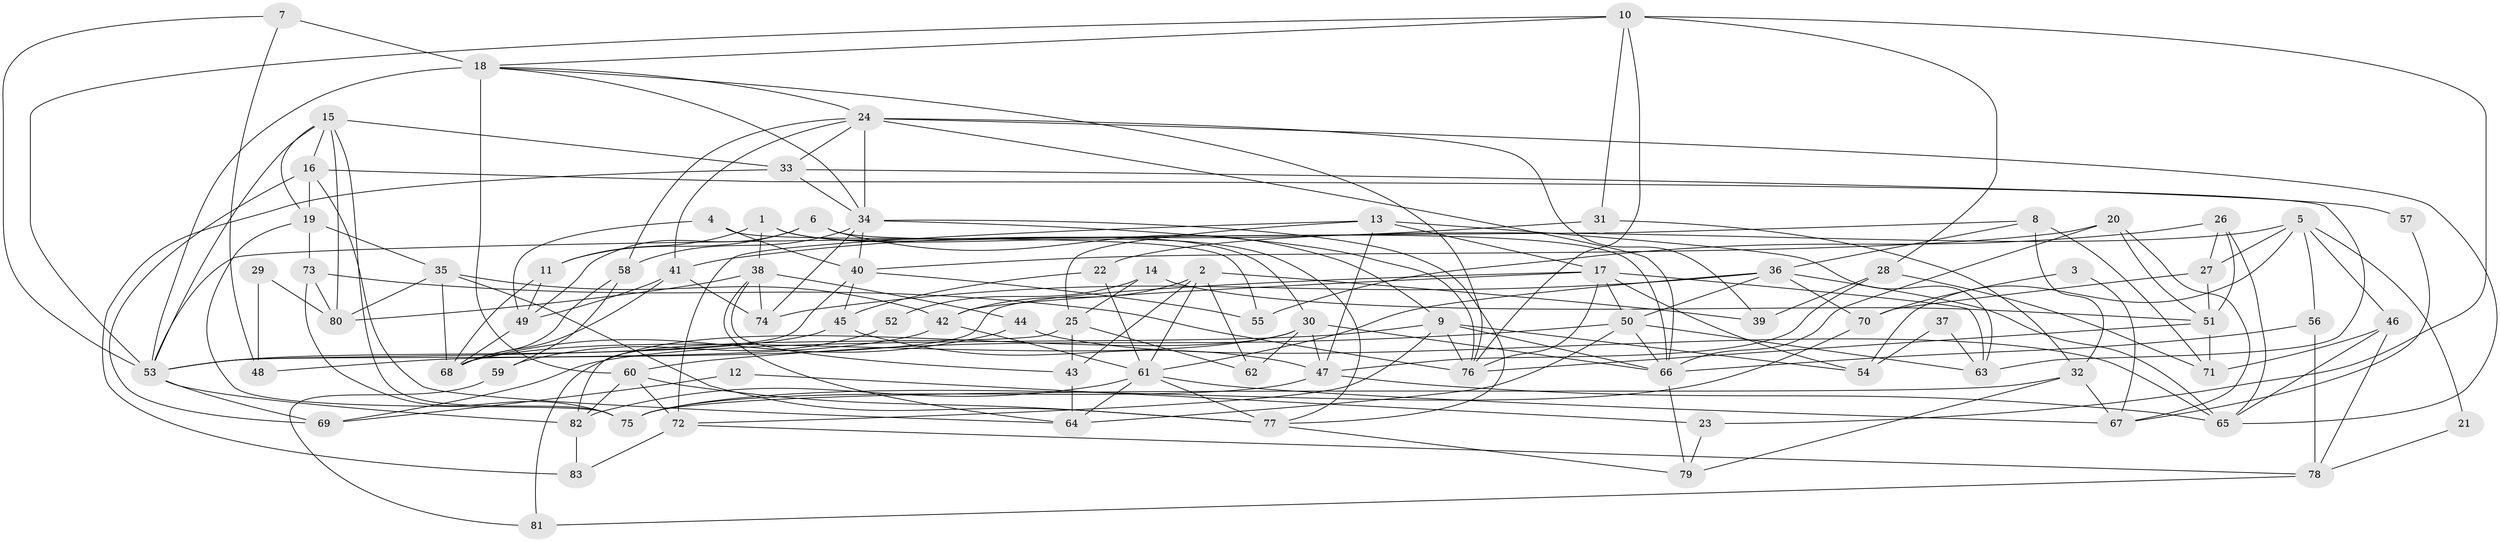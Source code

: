 // original degree distribution, {5: 0.17796610169491525, 4: 0.3220338983050847, 3: 0.22033898305084745, 6: 0.0847457627118644, 2: 0.1440677966101695, 7: 0.0423728813559322, 8: 0.00847457627118644}
// Generated by graph-tools (version 1.1) at 2025/37/03/04/25 23:37:08]
// undirected, 83 vertices, 192 edges
graph export_dot {
  node [color=gray90,style=filled];
  1;
  2;
  3;
  4;
  5;
  6;
  7;
  8;
  9;
  10;
  11;
  12;
  13;
  14;
  15;
  16;
  17;
  18;
  19;
  20;
  21;
  22;
  23;
  24;
  25;
  26;
  27;
  28;
  29;
  30;
  31;
  32;
  33;
  34;
  35;
  36;
  37;
  38;
  39;
  40;
  41;
  42;
  43;
  44;
  45;
  46;
  47;
  48;
  49;
  50;
  51;
  52;
  53;
  54;
  55;
  56;
  57;
  58;
  59;
  60;
  61;
  62;
  63;
  64;
  65;
  66;
  67;
  68;
  69;
  70;
  71;
  72;
  73;
  74;
  75;
  76;
  77;
  78;
  79;
  80;
  81;
  82;
  83;
  1 -- 11 [weight=1.0];
  1 -- 30 [weight=1.0];
  1 -- 38 [weight=1.0];
  1 -- 77 [weight=1.0];
  2 -- 39 [weight=1.0];
  2 -- 42 [weight=1.0];
  2 -- 43 [weight=1.0];
  2 -- 61 [weight=1.0];
  2 -- 62 [weight=1.0];
  3 -- 67 [weight=1.0];
  3 -- 70 [weight=1.0];
  4 -- 40 [weight=1.0];
  4 -- 49 [weight=1.0];
  4 -- 55 [weight=1.0];
  5 -- 21 [weight=1.0];
  5 -- 22 [weight=1.0];
  5 -- 27 [weight=1.0];
  5 -- 46 [weight=1.0];
  5 -- 54 [weight=1.0];
  5 -- 56 [weight=1.0];
  6 -- 9 [weight=1.0];
  6 -- 11 [weight=1.0];
  6 -- 49 [weight=1.0];
  6 -- 66 [weight=1.0];
  7 -- 18 [weight=2.0];
  7 -- 48 [weight=1.0];
  7 -- 53 [weight=1.0];
  8 -- 32 [weight=1.0];
  8 -- 36 [weight=1.0];
  8 -- 53 [weight=1.0];
  8 -- 71 [weight=1.0];
  9 -- 54 [weight=1.0];
  9 -- 66 [weight=1.0];
  9 -- 69 [weight=1.0];
  9 -- 72 [weight=1.0];
  9 -- 76 [weight=1.0];
  10 -- 18 [weight=1.0];
  10 -- 23 [weight=1.0];
  10 -- 28 [weight=1.0];
  10 -- 31 [weight=1.0];
  10 -- 53 [weight=1.0];
  10 -- 76 [weight=1.0];
  11 -- 49 [weight=1.0];
  11 -- 68 [weight=1.0];
  12 -- 23 [weight=1.0];
  12 -- 69 [weight=1.0];
  13 -- 17 [weight=1.0];
  13 -- 25 [weight=1.0];
  13 -- 47 [weight=1.0];
  13 -- 63 [weight=1.0];
  13 -- 72 [weight=1.0];
  14 -- 25 [weight=1.0];
  14 -- 51 [weight=1.0];
  14 -- 52 [weight=1.0];
  15 -- 16 [weight=1.0];
  15 -- 19 [weight=1.0];
  15 -- 33 [weight=1.0];
  15 -- 53 [weight=1.0];
  15 -- 75 [weight=1.0];
  15 -- 80 [weight=1.0];
  16 -- 19 [weight=1.0];
  16 -- 63 [weight=1.0];
  16 -- 64 [weight=1.0];
  16 -- 69 [weight=1.0];
  17 -- 42 [weight=1.0];
  17 -- 50 [weight=1.0];
  17 -- 53 [weight=1.0];
  17 -- 54 [weight=1.0];
  17 -- 63 [weight=1.0];
  17 -- 76 [weight=1.0];
  18 -- 24 [weight=1.0];
  18 -- 34 [weight=1.0];
  18 -- 53 [weight=1.0];
  18 -- 60 [weight=2.0];
  18 -- 76 [weight=1.0];
  19 -- 35 [weight=1.0];
  19 -- 73 [weight=1.0];
  19 -- 75 [weight=1.0];
  20 -- 40 [weight=1.0];
  20 -- 51 [weight=1.0];
  20 -- 66 [weight=1.0];
  20 -- 67 [weight=1.0];
  21 -- 78 [weight=1.0];
  22 -- 45 [weight=1.0];
  22 -- 61 [weight=1.0];
  23 -- 79 [weight=1.0];
  24 -- 33 [weight=1.0];
  24 -- 34 [weight=1.0];
  24 -- 39 [weight=1.0];
  24 -- 41 [weight=1.0];
  24 -- 58 [weight=1.0];
  24 -- 65 [weight=1.0];
  24 -- 66 [weight=1.0];
  25 -- 43 [weight=1.0];
  25 -- 62 [weight=1.0];
  25 -- 82 [weight=1.0];
  26 -- 27 [weight=1.0];
  26 -- 51 [weight=1.0];
  26 -- 55 [weight=1.0];
  26 -- 65 [weight=1.0];
  27 -- 51 [weight=1.0];
  27 -- 70 [weight=1.0];
  28 -- 39 [weight=1.0];
  28 -- 47 [weight=1.0];
  28 -- 71 [weight=1.0];
  29 -- 48 [weight=1.0];
  29 -- 80 [weight=1.0];
  30 -- 47 [weight=1.0];
  30 -- 62 [weight=2.0];
  30 -- 66 [weight=1.0];
  30 -- 68 [weight=1.0];
  30 -- 81 [weight=1.0];
  31 -- 32 [weight=1.0];
  31 -- 41 [weight=1.0];
  32 -- 67 [weight=1.0];
  32 -- 75 [weight=1.0];
  32 -- 79 [weight=1.0];
  33 -- 34 [weight=1.0];
  33 -- 57 [weight=1.0];
  33 -- 83 [weight=1.0];
  34 -- 40 [weight=1.0];
  34 -- 58 [weight=1.0];
  34 -- 74 [weight=1.0];
  34 -- 76 [weight=1.0];
  34 -- 77 [weight=1.0];
  35 -- 42 [weight=1.0];
  35 -- 68 [weight=2.0];
  35 -- 77 [weight=1.0];
  35 -- 80 [weight=1.0];
  36 -- 50 [weight=1.0];
  36 -- 61 [weight=1.0];
  36 -- 65 [weight=1.0];
  36 -- 70 [weight=1.0];
  36 -- 74 [weight=1.0];
  37 -- 54 [weight=1.0];
  37 -- 63 [weight=1.0];
  38 -- 43 [weight=1.0];
  38 -- 44 [weight=1.0];
  38 -- 64 [weight=1.0];
  38 -- 74 [weight=1.0];
  38 -- 80 [weight=1.0];
  40 -- 45 [weight=1.0];
  40 -- 53 [weight=1.0];
  40 -- 55 [weight=1.0];
  41 -- 49 [weight=1.0];
  41 -- 68 [weight=1.0];
  41 -- 74 [weight=1.0];
  42 -- 48 [weight=1.0];
  42 -- 61 [weight=1.0];
  43 -- 64 [weight=1.0];
  44 -- 65 [weight=1.0];
  44 -- 68 [weight=1.0];
  45 -- 47 [weight=1.0];
  45 -- 53 [weight=1.0];
  46 -- 65 [weight=1.0];
  46 -- 71 [weight=1.0];
  46 -- 78 [weight=1.0];
  47 -- 65 [weight=1.0];
  47 -- 75 [weight=1.0];
  49 -- 68 [weight=1.0];
  50 -- 60 [weight=1.0];
  50 -- 63 [weight=1.0];
  50 -- 64 [weight=1.0];
  50 -- 66 [weight=1.0];
  51 -- 71 [weight=1.0];
  51 -- 76 [weight=1.0];
  52 -- 59 [weight=1.0];
  53 -- 69 [weight=1.0];
  53 -- 82 [weight=1.0];
  56 -- 66 [weight=1.0];
  56 -- 78 [weight=1.0];
  57 -- 67 [weight=1.0];
  58 -- 59 [weight=1.0];
  58 -- 68 [weight=1.0];
  59 -- 81 [weight=1.0];
  60 -- 72 [weight=1.0];
  60 -- 77 [weight=1.0];
  60 -- 82 [weight=1.0];
  61 -- 64 [weight=1.0];
  61 -- 67 [weight=1.0];
  61 -- 77 [weight=1.0];
  61 -- 82 [weight=1.0];
  66 -- 79 [weight=1.0];
  70 -- 75 [weight=1.0];
  72 -- 78 [weight=1.0];
  72 -- 83 [weight=1.0];
  73 -- 75 [weight=1.0];
  73 -- 76 [weight=2.0];
  73 -- 80 [weight=2.0];
  77 -- 79 [weight=1.0];
  78 -- 81 [weight=1.0];
  82 -- 83 [weight=1.0];
}
